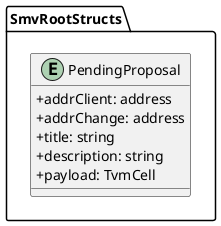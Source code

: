 @startuml
skinparam WrapWidth 600
skinparam classAttributeIconSize 0
' hide circle
skinparam linetype ortho
skinparam linetype polyline
top to bottom direction
left to right direction
skinparam componentStyle uml2

package SmvRootStructs {

  together {
    entity PendingProposal {
      +{field}addrClient: address
      +{field}addrChange: address
      +{field}title: string
      +{field}description: string
      +{field}payload: TvmCell
    }
  }
}

@enduml
